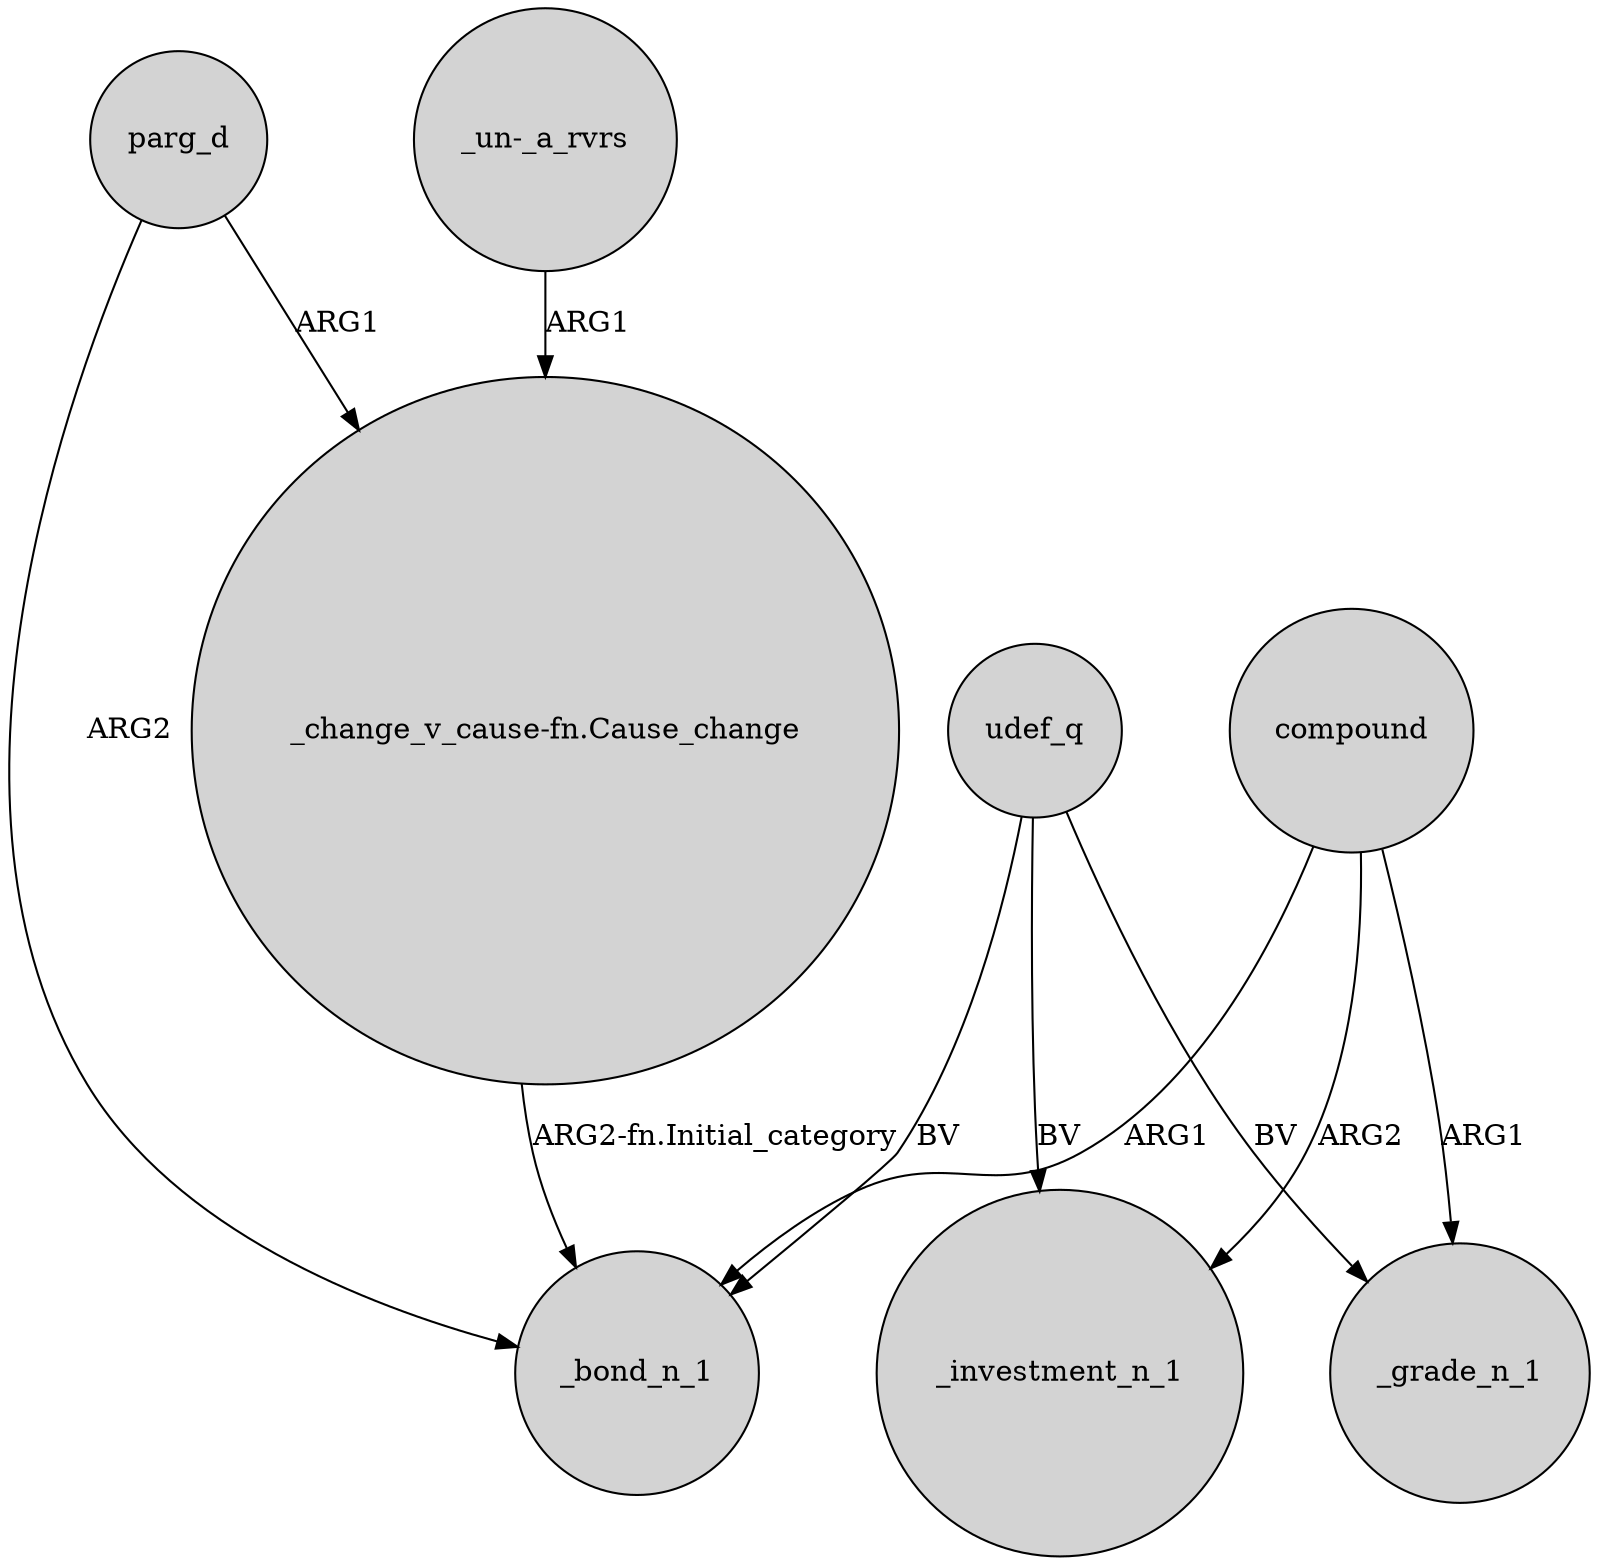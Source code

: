 digraph {
	node [shape=circle style=filled]
	"_un-_a_rvrs" -> "_change_v_cause-fn.Cause_change" [label=ARG1]
	compound -> _grade_n_1 [label=ARG1]
	parg_d -> _bond_n_1 [label=ARG2]
	parg_d -> "_change_v_cause-fn.Cause_change" [label=ARG1]
	udef_q -> _bond_n_1 [label=BV]
	compound -> _investment_n_1 [label=ARG2]
	udef_q -> _grade_n_1 [label=BV]
	udef_q -> _investment_n_1 [label=BV]
	compound -> _bond_n_1 [label=ARG1]
	"_change_v_cause-fn.Cause_change" -> _bond_n_1 [label="ARG2-fn.Initial_category"]
}
